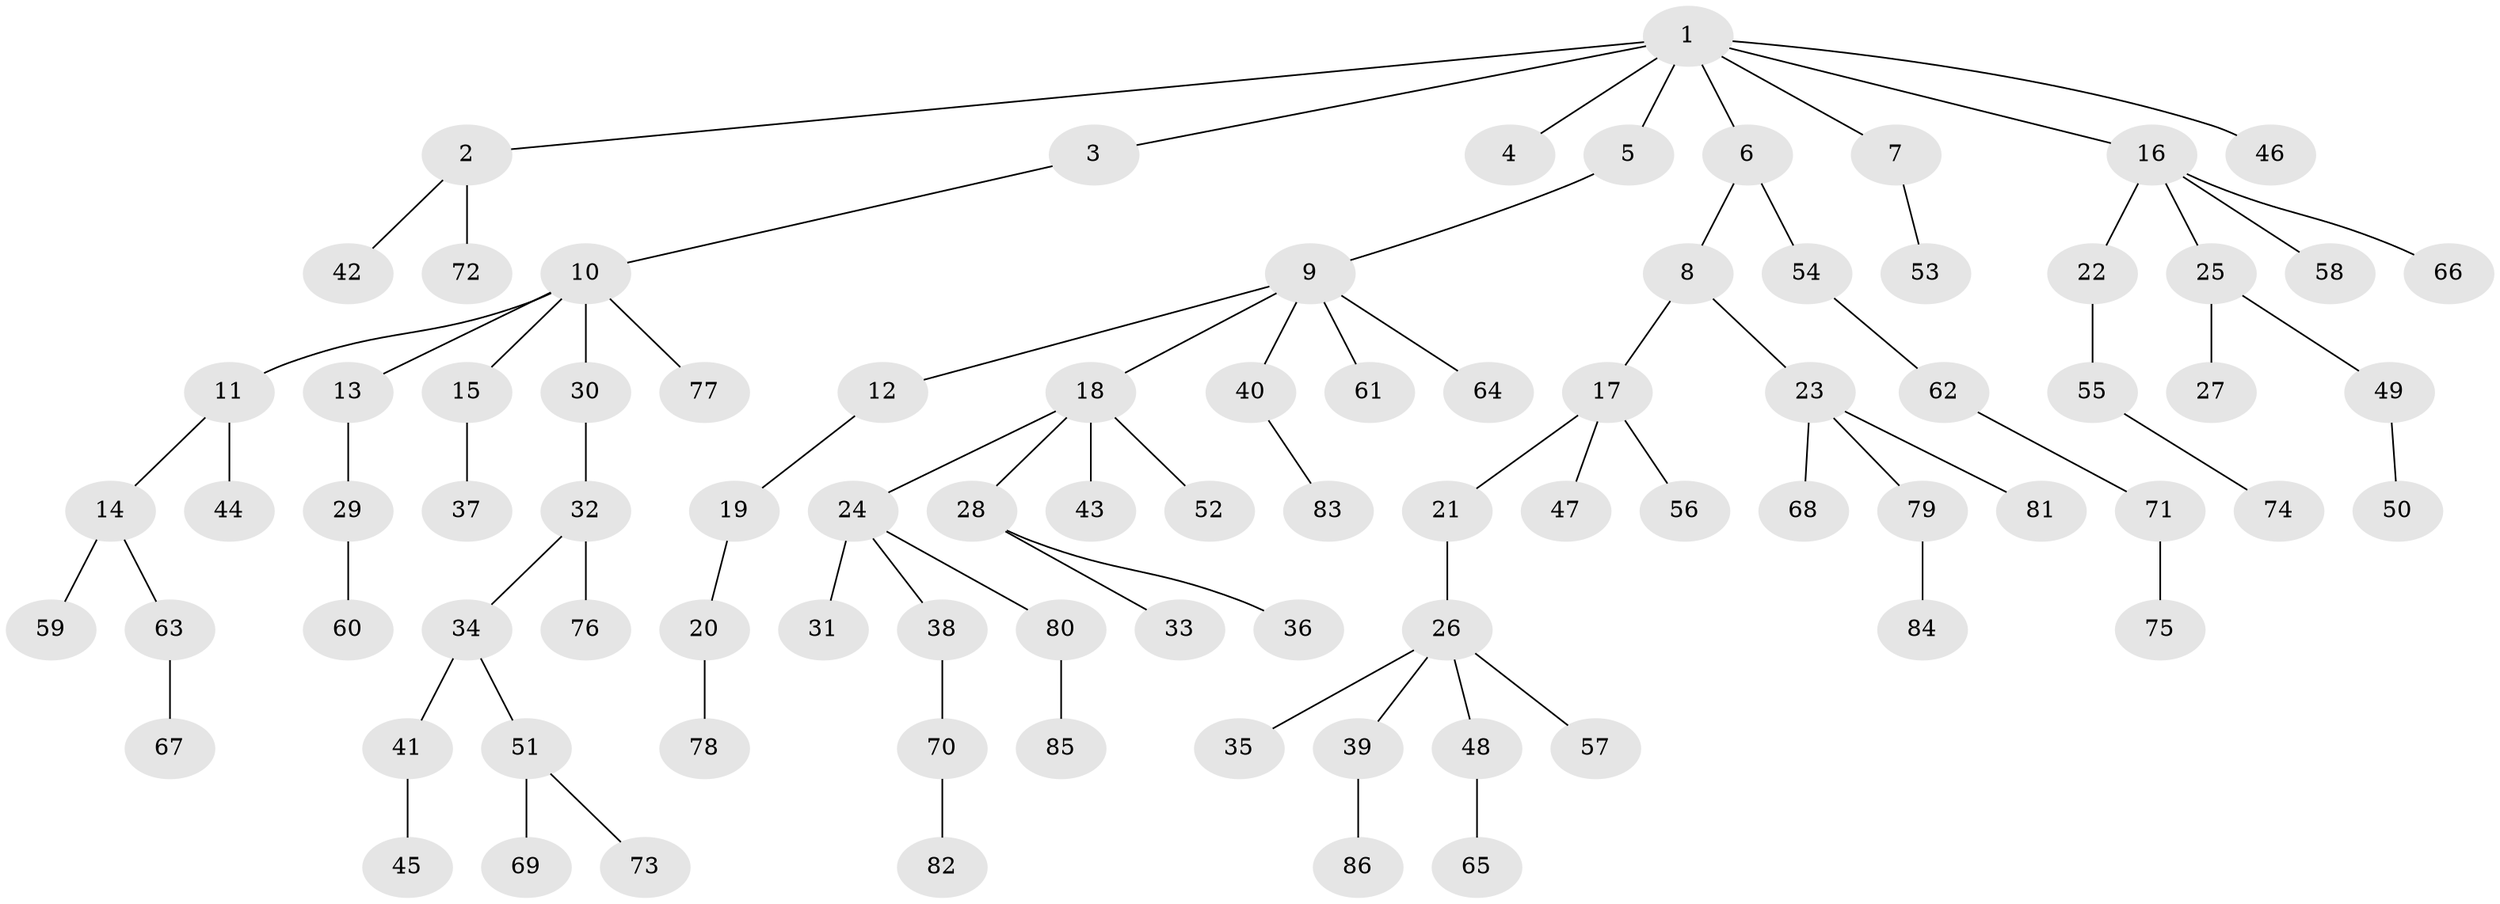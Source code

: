 // Generated by graph-tools (version 1.1) at 2025/50/03/09/25 03:50:19]
// undirected, 86 vertices, 85 edges
graph export_dot {
graph [start="1"]
  node [color=gray90,style=filled];
  1;
  2;
  3;
  4;
  5;
  6;
  7;
  8;
  9;
  10;
  11;
  12;
  13;
  14;
  15;
  16;
  17;
  18;
  19;
  20;
  21;
  22;
  23;
  24;
  25;
  26;
  27;
  28;
  29;
  30;
  31;
  32;
  33;
  34;
  35;
  36;
  37;
  38;
  39;
  40;
  41;
  42;
  43;
  44;
  45;
  46;
  47;
  48;
  49;
  50;
  51;
  52;
  53;
  54;
  55;
  56;
  57;
  58;
  59;
  60;
  61;
  62;
  63;
  64;
  65;
  66;
  67;
  68;
  69;
  70;
  71;
  72;
  73;
  74;
  75;
  76;
  77;
  78;
  79;
  80;
  81;
  82;
  83;
  84;
  85;
  86;
  1 -- 2;
  1 -- 3;
  1 -- 4;
  1 -- 5;
  1 -- 6;
  1 -- 7;
  1 -- 16;
  1 -- 46;
  2 -- 42;
  2 -- 72;
  3 -- 10;
  5 -- 9;
  6 -- 8;
  6 -- 54;
  7 -- 53;
  8 -- 17;
  8 -- 23;
  9 -- 12;
  9 -- 18;
  9 -- 40;
  9 -- 61;
  9 -- 64;
  10 -- 11;
  10 -- 13;
  10 -- 15;
  10 -- 30;
  10 -- 77;
  11 -- 14;
  11 -- 44;
  12 -- 19;
  13 -- 29;
  14 -- 59;
  14 -- 63;
  15 -- 37;
  16 -- 22;
  16 -- 25;
  16 -- 58;
  16 -- 66;
  17 -- 21;
  17 -- 47;
  17 -- 56;
  18 -- 24;
  18 -- 28;
  18 -- 43;
  18 -- 52;
  19 -- 20;
  20 -- 78;
  21 -- 26;
  22 -- 55;
  23 -- 68;
  23 -- 79;
  23 -- 81;
  24 -- 31;
  24 -- 38;
  24 -- 80;
  25 -- 27;
  25 -- 49;
  26 -- 35;
  26 -- 39;
  26 -- 48;
  26 -- 57;
  28 -- 33;
  28 -- 36;
  29 -- 60;
  30 -- 32;
  32 -- 34;
  32 -- 76;
  34 -- 41;
  34 -- 51;
  38 -- 70;
  39 -- 86;
  40 -- 83;
  41 -- 45;
  48 -- 65;
  49 -- 50;
  51 -- 69;
  51 -- 73;
  54 -- 62;
  55 -- 74;
  62 -- 71;
  63 -- 67;
  70 -- 82;
  71 -- 75;
  79 -- 84;
  80 -- 85;
}
